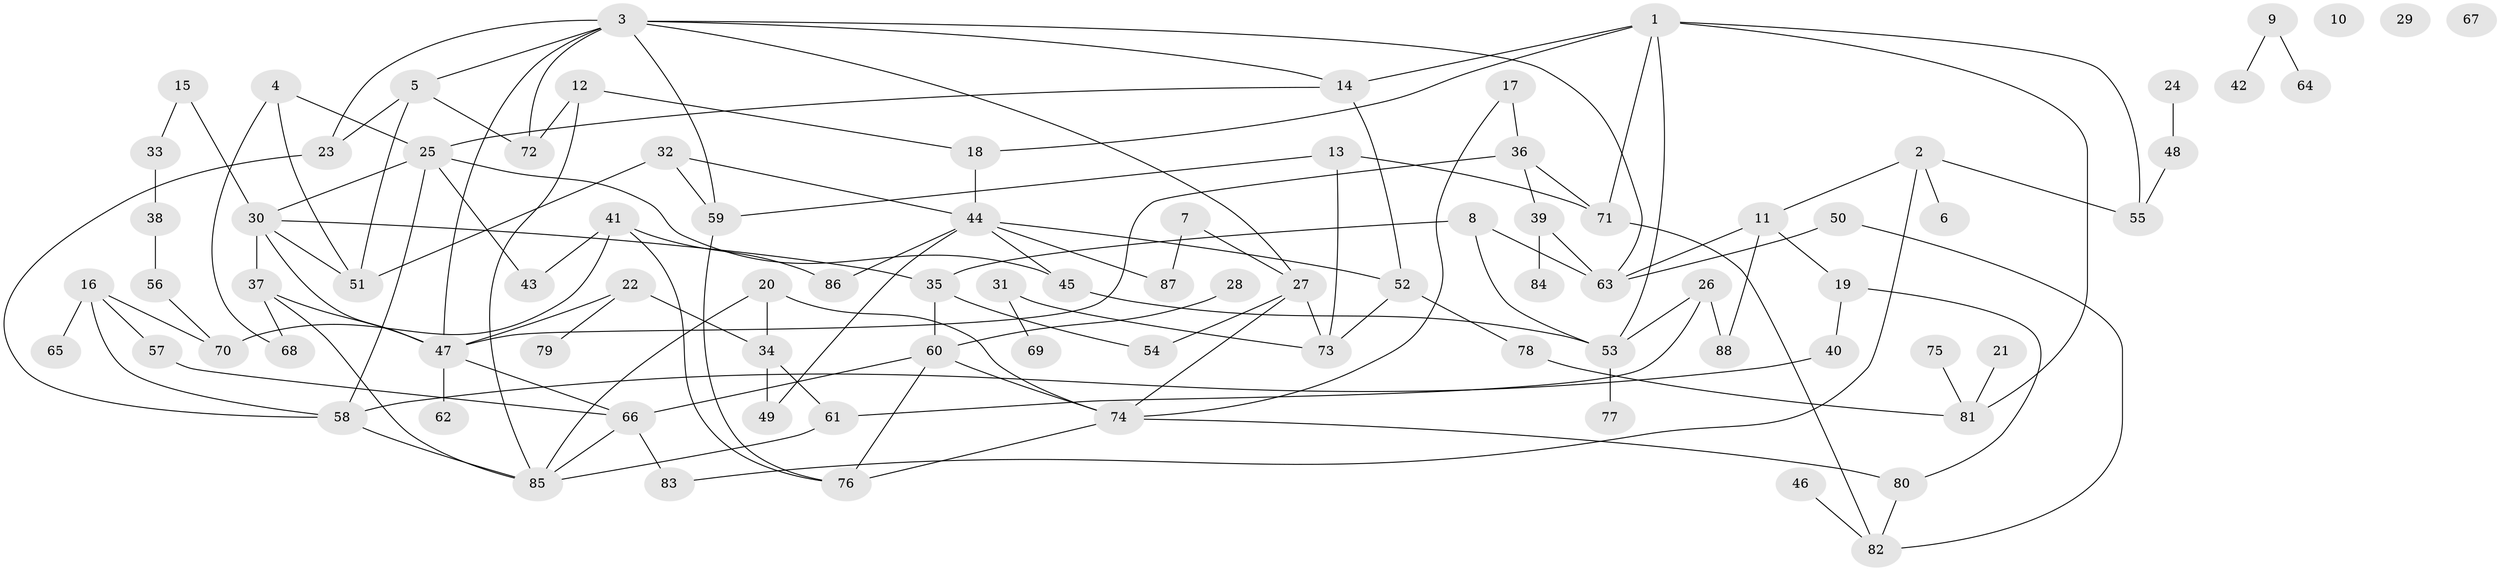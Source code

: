 // Generated by graph-tools (version 1.1) at 2025/49/03/09/25 03:49:08]
// undirected, 88 vertices, 132 edges
graph export_dot {
graph [start="1"]
  node [color=gray90,style=filled];
  1;
  2;
  3;
  4;
  5;
  6;
  7;
  8;
  9;
  10;
  11;
  12;
  13;
  14;
  15;
  16;
  17;
  18;
  19;
  20;
  21;
  22;
  23;
  24;
  25;
  26;
  27;
  28;
  29;
  30;
  31;
  32;
  33;
  34;
  35;
  36;
  37;
  38;
  39;
  40;
  41;
  42;
  43;
  44;
  45;
  46;
  47;
  48;
  49;
  50;
  51;
  52;
  53;
  54;
  55;
  56;
  57;
  58;
  59;
  60;
  61;
  62;
  63;
  64;
  65;
  66;
  67;
  68;
  69;
  70;
  71;
  72;
  73;
  74;
  75;
  76;
  77;
  78;
  79;
  80;
  81;
  82;
  83;
  84;
  85;
  86;
  87;
  88;
  1 -- 14;
  1 -- 18;
  1 -- 53;
  1 -- 55;
  1 -- 71;
  1 -- 81;
  2 -- 6;
  2 -- 11;
  2 -- 55;
  2 -- 83;
  3 -- 5;
  3 -- 14;
  3 -- 23;
  3 -- 27;
  3 -- 47;
  3 -- 59;
  3 -- 63;
  3 -- 72;
  4 -- 25;
  4 -- 51;
  4 -- 68;
  5 -- 23;
  5 -- 51;
  5 -- 72;
  7 -- 27;
  7 -- 87;
  8 -- 35;
  8 -- 53;
  8 -- 63;
  9 -- 42;
  9 -- 64;
  11 -- 19;
  11 -- 63;
  11 -- 88;
  12 -- 18;
  12 -- 72;
  12 -- 85;
  13 -- 59;
  13 -- 71;
  13 -- 73;
  14 -- 25;
  14 -- 52;
  15 -- 30;
  15 -- 33;
  16 -- 57;
  16 -- 58;
  16 -- 65;
  16 -- 70;
  17 -- 36;
  17 -- 74;
  18 -- 44;
  19 -- 40;
  19 -- 80;
  20 -- 34;
  20 -- 74;
  20 -- 85;
  21 -- 81;
  22 -- 34;
  22 -- 47;
  22 -- 79;
  23 -- 58;
  24 -- 48;
  25 -- 30;
  25 -- 43;
  25 -- 45;
  25 -- 58;
  26 -- 53;
  26 -- 61;
  26 -- 88;
  27 -- 54;
  27 -- 73;
  27 -- 74;
  28 -- 60;
  30 -- 35;
  30 -- 37;
  30 -- 47;
  30 -- 51;
  31 -- 69;
  31 -- 73;
  32 -- 44;
  32 -- 51;
  32 -- 59;
  33 -- 38;
  34 -- 49;
  34 -- 61;
  35 -- 54;
  35 -- 60;
  36 -- 39;
  36 -- 47;
  36 -- 71;
  37 -- 47;
  37 -- 68;
  37 -- 85;
  38 -- 56;
  39 -- 63;
  39 -- 84;
  40 -- 58;
  41 -- 43;
  41 -- 70;
  41 -- 76;
  41 -- 86;
  44 -- 45;
  44 -- 49;
  44 -- 52;
  44 -- 86;
  44 -- 87;
  45 -- 53;
  46 -- 82;
  47 -- 62;
  47 -- 66;
  48 -- 55;
  50 -- 63;
  50 -- 82;
  52 -- 73;
  52 -- 78;
  53 -- 77;
  56 -- 70;
  57 -- 66;
  58 -- 85;
  59 -- 76;
  60 -- 66;
  60 -- 74;
  60 -- 76;
  61 -- 85;
  66 -- 83;
  66 -- 85;
  71 -- 82;
  74 -- 76;
  74 -- 80;
  75 -- 81;
  78 -- 81;
  80 -- 82;
}
